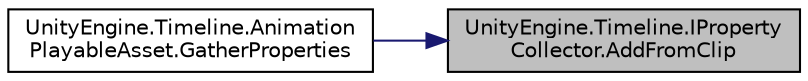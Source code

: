 digraph "UnityEngine.Timeline.IPropertyCollector.AddFromClip"
{
 // LATEX_PDF_SIZE
  edge [fontname="Helvetica",fontsize="10",labelfontname="Helvetica",labelfontsize="10"];
  node [fontname="Helvetica",fontsize="10",shape=record];
  rankdir="RL";
  Node1 [label="UnityEngine.Timeline.IProperty\lCollector.AddFromClip",height=0.2,width=0.4,color="black", fillcolor="grey75", style="filled", fontcolor="black",tooltip="Add properties modified by an animation clip."];
  Node1 -> Node2 [dir="back",color="midnightblue",fontsize="10",style="solid",fontname="Helvetica"];
  Node2 [label="UnityEngine.Timeline.Animation\lPlayableAsset.GatherProperties",height=0.2,width=0.4,color="black", fillcolor="white", style="filled",URL="$class_unity_engine_1_1_timeline_1_1_animation_playable_asset.html#a67b7157e3342cac77daaf3961b7d875d",tooltip="Called by the Timeline Editor to gather properties requiring preview."];
}
